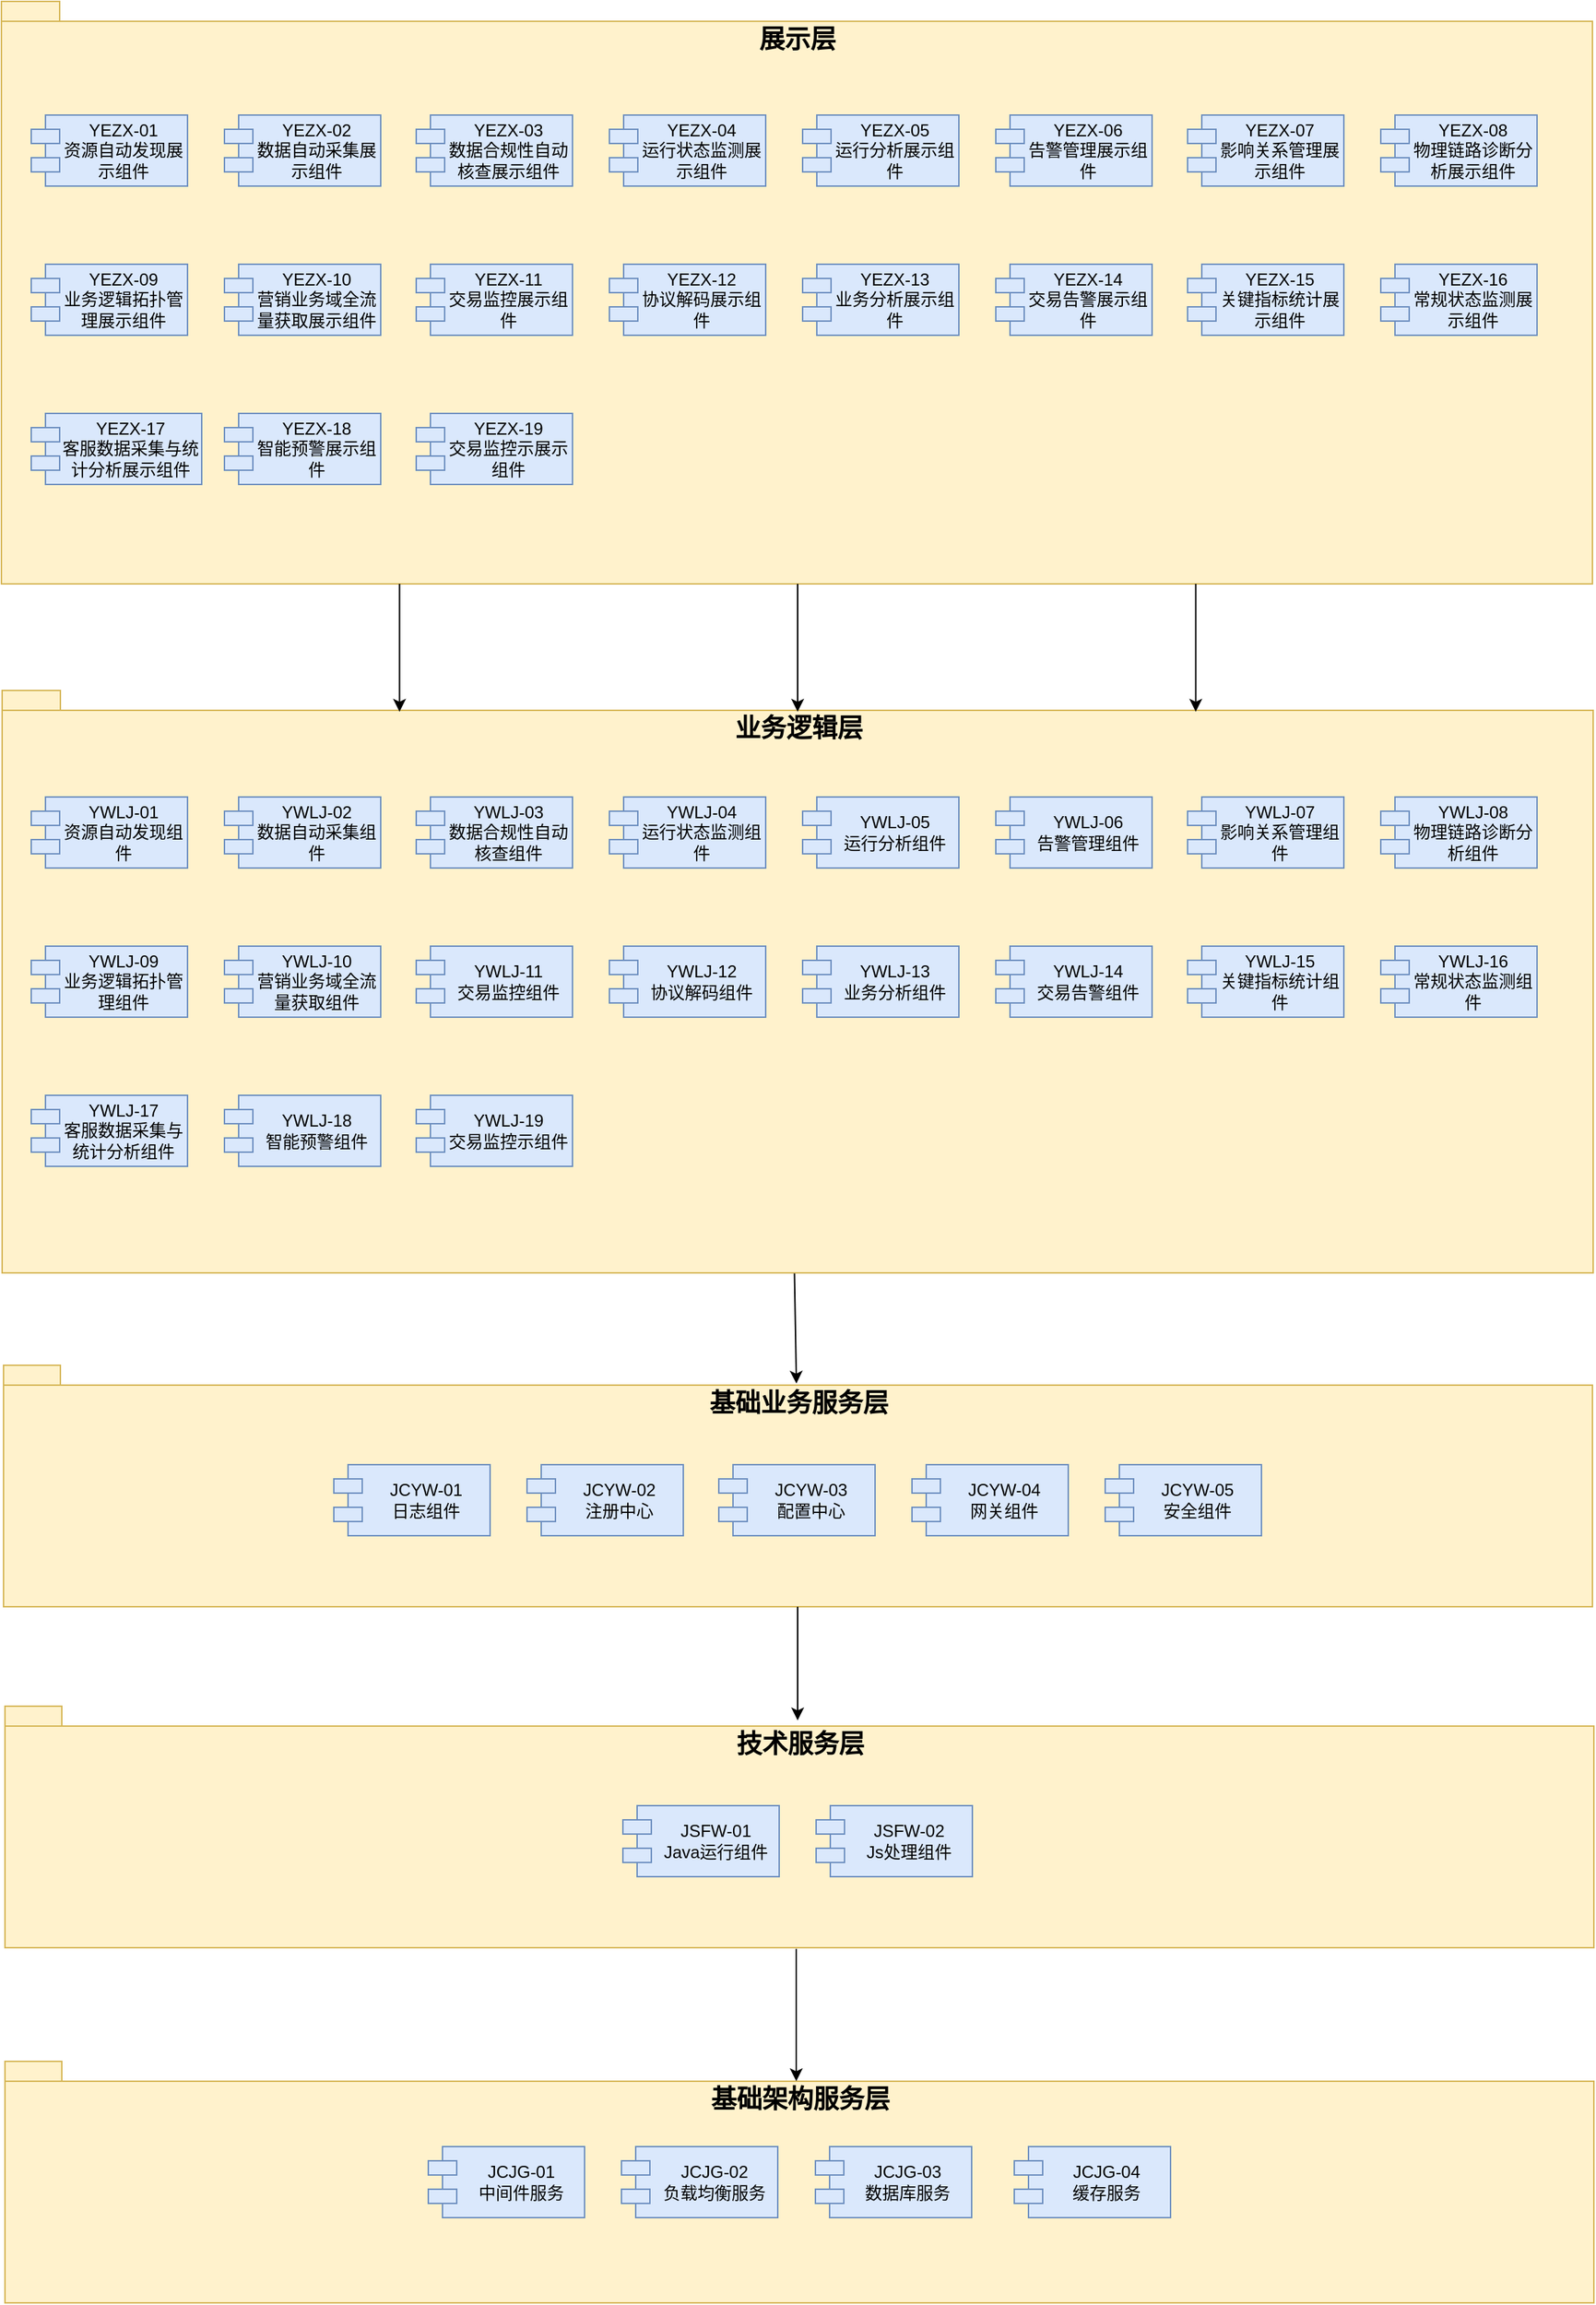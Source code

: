 <mxfile version="20.2.3" type="github">
  <diagram id="-nUlbiPWIa_YUagmwYu6" name="第 1 页">
    <mxGraphModel dx="2062" dy="1058" grid="1" gridSize="10" guides="1" tooltips="1" connect="1" arrows="1" fold="1" page="1" pageScale="1" pageWidth="1200" pageHeight="1920" math="0" shadow="0">
      <root>
        <mxCell id="0" />
        <mxCell id="1" parent="0" />
        <mxCell id="xfbAxuXr3Si1YzYXhxK_-109" value="基础架构服务层" style="shape=folder;fontStyle=1;spacingTop=10;tabWidth=40;tabHeight=14;tabPosition=left;html=1;fontSize=18;verticalAlign=top;fillColor=#fff2cc;strokeColor=#d6b656;" parent="1" vertex="1">
          <mxGeometry x="42.5" y="1470" width="1118.5" height="170" as="geometry" />
        </mxCell>
        <mxCell id="xfbAxuXr3Si1YzYXhxK_-108" value="技术服务层" style="shape=folder;fontStyle=1;spacingTop=10;tabWidth=40;tabHeight=14;tabPosition=left;html=1;fontSize=18;verticalAlign=top;fillColor=#fff2cc;strokeColor=#d6b656;" parent="1" vertex="1">
          <mxGeometry x="42.5" y="1220" width="1118.5" height="170" as="geometry" />
        </mxCell>
        <mxCell id="xfbAxuXr3Si1YzYXhxK_-104" value="基础业务服务层" style="shape=folder;fontStyle=1;spacingTop=10;tabWidth=40;tabHeight=14;tabPosition=left;html=1;fontSize=18;verticalAlign=top;fillColor=#fff2cc;strokeColor=#d6b656;" parent="1" vertex="1">
          <mxGeometry x="41.5" y="980" width="1118.5" height="170" as="geometry" />
        </mxCell>
        <mxCell id="xfbAxuXr3Si1YzYXhxK_-103" value="业务逻辑层" style="shape=folder;fontStyle=1;spacingTop=10;tabWidth=40;tabHeight=14;tabPosition=left;html=1;fontSize=18;verticalAlign=top;fillColor=#fff2cc;strokeColor=#d6b656;" parent="1" vertex="1">
          <mxGeometry x="40.5" y="505" width="1120" height="410" as="geometry" />
        </mxCell>
        <mxCell id="xfbAxuXr3Si1YzYXhxK_-101" value="展示层" style="shape=folder;fontStyle=1;spacingTop=10;tabWidth=40;tabHeight=14;tabPosition=left;html=1;fontSize=18;verticalAlign=top;fillColor=#fff2cc;strokeColor=#d6b656;" parent="1" vertex="1">
          <mxGeometry x="40" y="20" width="1120" height="410" as="geometry" />
        </mxCell>
        <mxCell id="xfbAxuXr3Si1YzYXhxK_-96" style="edgeStyle=orthogonalEdgeStyle;rounded=0;orthogonalLoop=1;jettySize=auto;html=1;exitX=0.5;exitY=1;exitDx=0;exitDy=0;entryX=0.5;entryY=0;entryDx=0;entryDy=0;fontSize=16;" parent="1" edge="1">
          <mxGeometry relative="1" as="geometry">
            <mxPoint x="600.5" y="1150" as="sourcePoint" />
            <mxPoint x="600.5" y="1230" as="targetPoint" />
          </mxGeometry>
        </mxCell>
        <mxCell id="xfbAxuXr3Si1YzYXhxK_-35" value="YWLJ-01&#xa;资源自动发现组件" style="shape=module;align=center;spacingLeft=20;align=center;verticalAlign=middle;whiteSpace=wrap;labelPosition=center;verticalLabelPosition=middle;fillColor=#dae8fc;strokeColor=#6c8ebf;" parent="1" vertex="1">
          <mxGeometry x="61" y="580" width="110" height="50" as="geometry" />
        </mxCell>
        <mxCell id="xfbAxuXr3Si1YzYXhxK_-36" value="YWLJ-02&#xa;数据自动采集组件" style="shape=module;align=center;spacingLeft=20;align=center;verticalAlign=middle;whiteSpace=wrap;labelPosition=center;verticalLabelPosition=middle;fillColor=#dae8fc;strokeColor=#6c8ebf;" parent="1" vertex="1">
          <mxGeometry x="197" y="580" width="110" height="50" as="geometry" />
        </mxCell>
        <mxCell id="xfbAxuXr3Si1YzYXhxK_-37" value="YWLJ-03&#xa;数据合规性自动核查组件" style="shape=module;align=center;spacingLeft=20;align=center;verticalAlign=middle;whiteSpace=wrap;labelPosition=center;verticalLabelPosition=middle;fillColor=#dae8fc;strokeColor=#6c8ebf;" parent="1" vertex="1">
          <mxGeometry x="332" y="580" width="110" height="50" as="geometry" />
        </mxCell>
        <mxCell id="xfbAxuXr3Si1YzYXhxK_-38" value="YWLJ-04&#xa;运行状态监测组件" style="shape=module;align=center;spacingLeft=20;align=center;verticalAlign=middle;whiteSpace=wrap;labelPosition=center;verticalLabelPosition=middle;fillColor=#dae8fc;strokeColor=#6c8ebf;" parent="1" vertex="1">
          <mxGeometry x="468" y="580" width="110" height="50" as="geometry" />
        </mxCell>
        <mxCell id="xfbAxuXr3Si1YzYXhxK_-39" value="YWLJ-06&#xa;告警管理组件" style="shape=module;align=center;spacingLeft=20;align=center;verticalAlign=middle;whiteSpace=wrap;labelPosition=center;verticalLabelPosition=middle;fillColor=#dae8fc;strokeColor=#6c8ebf;" parent="1" vertex="1">
          <mxGeometry x="740" y="580" width="110" height="50" as="geometry" />
        </mxCell>
        <mxCell id="xfbAxuXr3Si1YzYXhxK_-40" value="YWLJ-09&#xa;业务逻辑拓扑管理组件" style="shape=module;align=center;spacingLeft=20;align=center;verticalAlign=middle;whiteSpace=wrap;labelPosition=center;verticalLabelPosition=middle;fillColor=#dae8fc;strokeColor=#6c8ebf;" parent="1" vertex="1">
          <mxGeometry x="61" y="685" width="110" height="50" as="geometry" />
        </mxCell>
        <mxCell id="xfbAxuXr3Si1YzYXhxK_-41" value="YWLJ-10&#xa;营销业务域全流量获取组件" style="shape=module;align=center;spacingLeft=20;align=center;verticalAlign=middle;whiteSpace=wrap;labelPosition=center;verticalLabelPosition=middle;fillColor=#dae8fc;strokeColor=#6c8ebf;" parent="1" vertex="1">
          <mxGeometry x="197" y="685" width="110" height="50" as="geometry" />
        </mxCell>
        <mxCell id="xfbAxuXr3Si1YzYXhxK_-42" value="YWLJ-11&#xa;交易监控组件" style="shape=module;align=center;spacingLeft=20;align=center;verticalAlign=middle;whiteSpace=wrap;labelPosition=center;verticalLabelPosition=middle;fillColor=#dae8fc;strokeColor=#6c8ebf;" parent="1" vertex="1">
          <mxGeometry x="332" y="685" width="110" height="50" as="geometry" />
        </mxCell>
        <mxCell id="xfbAxuXr3Si1YzYXhxK_-43" value="YWLJ-12&#xa;协议解码组件" style="shape=module;align=center;spacingLeft=20;align=center;verticalAlign=middle;whiteSpace=wrap;labelPosition=center;verticalLabelPosition=middle;fillColor=#dae8fc;strokeColor=#6c8ebf;" parent="1" vertex="1">
          <mxGeometry x="468" y="685" width="110" height="50" as="geometry" />
        </mxCell>
        <mxCell id="xfbAxuXr3Si1YzYXhxK_-44" value="YWLJ-05&#xa;运行分析组件" style="shape=module;align=center;spacingLeft=20;align=center;verticalAlign=middle;whiteSpace=wrap;labelPosition=center;verticalLabelPosition=middle;fillColor=#dae8fc;strokeColor=#6c8ebf;" parent="1" vertex="1">
          <mxGeometry x="604" y="580" width="110" height="50" as="geometry" />
        </mxCell>
        <mxCell id="xfbAxuXr3Si1YzYXhxK_-45" value="YWLJ-07&#xa;影响关系管理组件" style="shape=module;align=center;spacingLeft=20;align=center;verticalAlign=middle;whiteSpace=wrap;labelPosition=center;verticalLabelPosition=middle;fillColor=#dae8fc;strokeColor=#6c8ebf;" parent="1" vertex="1">
          <mxGeometry x="875" y="580" width="110" height="50" as="geometry" />
        </mxCell>
        <mxCell id="xfbAxuXr3Si1YzYXhxK_-46" value="YWLJ-08&#xa;物理链路诊断分析组件" style="shape=module;align=center;spacingLeft=20;align=center;verticalAlign=middle;whiteSpace=wrap;labelPosition=center;verticalLabelPosition=middle;fillColor=#dae8fc;strokeColor=#6c8ebf;" parent="1" vertex="1">
          <mxGeometry x="1011" y="580" width="110" height="50" as="geometry" />
        </mxCell>
        <mxCell id="xfbAxuXr3Si1YzYXhxK_-47" value="YWLJ-13&#xa;业务分析组件" style="shape=module;align=center;spacingLeft=20;align=center;verticalAlign=middle;whiteSpace=wrap;labelPosition=center;verticalLabelPosition=middle;fillColor=#dae8fc;strokeColor=#6c8ebf;" parent="1" vertex="1">
          <mxGeometry x="604" y="685" width="110" height="50" as="geometry" />
        </mxCell>
        <mxCell id="xfbAxuXr3Si1YzYXhxK_-48" value="YWLJ-14&#xa;交易告警组件" style="shape=module;align=center;spacingLeft=20;align=center;verticalAlign=middle;whiteSpace=wrap;labelPosition=center;verticalLabelPosition=middle;fillColor=#dae8fc;strokeColor=#6c8ebf;" parent="1" vertex="1">
          <mxGeometry x="740" y="685" width="110" height="50" as="geometry" />
        </mxCell>
        <mxCell id="xfbAxuXr3Si1YzYXhxK_-49" value="YWLJ-19&#xa;交易监控示组件" style="shape=module;align=center;spacingLeft=20;align=center;verticalAlign=middle;whiteSpace=wrap;labelPosition=center;verticalLabelPosition=middle;fillColor=#dae8fc;strokeColor=#6c8ebf;" parent="1" vertex="1">
          <mxGeometry x="332" y="790" width="110" height="50" as="geometry" />
        </mxCell>
        <mxCell id="xfbAxuXr3Si1YzYXhxK_-50" value="YWLJ-15&#xa;关键指标统计组件" style="shape=module;align=center;spacingLeft=20;align=center;verticalAlign=middle;whiteSpace=wrap;labelPosition=center;verticalLabelPosition=middle;fillColor=#dae8fc;strokeColor=#6c8ebf;" parent="1" vertex="1">
          <mxGeometry x="875" y="685" width="110" height="50" as="geometry" />
        </mxCell>
        <mxCell id="xfbAxuXr3Si1YzYXhxK_-51" value="YWLJ-16&#xa;常规状态监测组件" style="shape=module;align=center;spacingLeft=20;align=center;verticalAlign=middle;whiteSpace=wrap;labelPosition=center;verticalLabelPosition=middle;fillColor=#dae8fc;strokeColor=#6c8ebf;" parent="1" vertex="1">
          <mxGeometry x="1011" y="685" width="110" height="50" as="geometry" />
        </mxCell>
        <mxCell id="xfbAxuXr3Si1YzYXhxK_-52" value="YWLJ-17&#xa;客服数据采集与统计分析组件" style="shape=module;align=center;spacingLeft=20;align=center;verticalAlign=middle;whiteSpace=wrap;labelPosition=center;verticalLabelPosition=middle;fillColor=#dae8fc;strokeColor=#6c8ebf;" parent="1" vertex="1">
          <mxGeometry x="61" y="790" width="110" height="50" as="geometry" />
        </mxCell>
        <mxCell id="xfbAxuXr3Si1YzYXhxK_-53" value="YWLJ-18&#xa;智能预警组件" style="shape=module;align=center;spacingLeft=20;align=center;verticalAlign=middle;whiteSpace=wrap;labelPosition=center;verticalLabelPosition=middle;fillColor=#dae8fc;strokeColor=#6c8ebf;" parent="1" vertex="1">
          <mxGeometry x="197" y="790" width="110" height="50" as="geometry" />
        </mxCell>
        <mxCell id="xfbAxuXr3Si1YzYXhxK_-76" value="JCYW-01&#xa;日志组件" style="shape=module;align=center;spacingLeft=20;align=center;verticalAlign=middle;whiteSpace=wrap;labelPosition=center;verticalLabelPosition=middle;fillColor=#dae8fc;strokeColor=#6c8ebf;" parent="1" vertex="1">
          <mxGeometry x="274" y="1050" width="110" height="50" as="geometry" />
        </mxCell>
        <mxCell id="xfbAxuXr3Si1YzYXhxK_-77" value="JCYW-02&#xa;注册中心" style="shape=module;align=center;spacingLeft=20;align=center;verticalAlign=middle;whiteSpace=wrap;labelPosition=center;verticalLabelPosition=middle;fillColor=#dae8fc;strokeColor=#6c8ebf;" parent="1" vertex="1">
          <mxGeometry x="410" y="1050" width="110" height="50" as="geometry" />
        </mxCell>
        <mxCell id="xfbAxuXr3Si1YzYXhxK_-78" value="JCYW-03&#xa;配置中心" style="shape=module;align=center;spacingLeft=20;align=center;verticalAlign=middle;whiteSpace=wrap;labelPosition=center;verticalLabelPosition=middle;fillColor=#dae8fc;strokeColor=#6c8ebf;" parent="1" vertex="1">
          <mxGeometry x="545" y="1050" width="110" height="50" as="geometry" />
        </mxCell>
        <mxCell id="xfbAxuXr3Si1YzYXhxK_-79" value="JCYW-04&#xa;网关组件" style="shape=module;align=center;spacingLeft=20;align=center;verticalAlign=middle;whiteSpace=wrap;labelPosition=center;verticalLabelPosition=middle;fillColor=#dae8fc;strokeColor=#6c8ebf;" parent="1" vertex="1">
          <mxGeometry x="681" y="1050" width="110" height="50" as="geometry" />
        </mxCell>
        <mxCell id="xfbAxuXr3Si1YzYXhxK_-81" value="JCYW-05&#xa;安全组件" style="shape=module;align=center;spacingLeft=20;align=center;verticalAlign=middle;whiteSpace=wrap;labelPosition=center;verticalLabelPosition=middle;fillColor=#dae8fc;strokeColor=#6c8ebf;" parent="1" vertex="1">
          <mxGeometry x="817" y="1050" width="110" height="50" as="geometry" />
        </mxCell>
        <mxCell id="xfbAxuXr3Si1YzYXhxK_-87" style="edgeStyle=orthogonalEdgeStyle;rounded=0;orthogonalLoop=1;jettySize=auto;html=1;exitX=0.25;exitY=1;exitDx=0;exitDy=0;entryX=0.25;entryY=0;entryDx=0;entryDy=0;fontSize=16;" parent="1" edge="1">
          <mxGeometry relative="1" as="geometry">
            <mxPoint x="320.25" y="430.0" as="sourcePoint" />
            <mxPoint x="320.25" y="520" as="targetPoint" />
          </mxGeometry>
        </mxCell>
        <mxCell id="xfbAxuXr3Si1YzYXhxK_-88" style="edgeStyle=orthogonalEdgeStyle;rounded=0;orthogonalLoop=1;jettySize=auto;html=1;exitX=0.5;exitY=1;exitDx=0;exitDy=0;entryX=0.5;entryY=0;entryDx=0;entryDy=0;fontSize=16;" parent="1" edge="1">
          <mxGeometry relative="1" as="geometry">
            <mxPoint x="600.5" y="430.0" as="sourcePoint" />
            <mxPoint x="600.5" y="520" as="targetPoint" />
          </mxGeometry>
        </mxCell>
        <mxCell id="xfbAxuXr3Si1YzYXhxK_-89" style="edgeStyle=orthogonalEdgeStyle;rounded=0;orthogonalLoop=1;jettySize=auto;html=1;exitX=0.75;exitY=1;exitDx=0;exitDy=0;entryX=0.75;entryY=0;entryDx=0;entryDy=0;fontSize=16;" parent="1" edge="1">
          <mxGeometry relative="1" as="geometry">
            <mxPoint x="880.75" y="430.0" as="sourcePoint" />
            <mxPoint x="880.75" y="520" as="targetPoint" />
          </mxGeometry>
        </mxCell>
        <mxCell id="xfbAxuXr3Si1YzYXhxK_-93" value="JSFW-01&#xa;Java运行组件" style="shape=module;align=center;spacingLeft=20;align=center;verticalAlign=middle;whiteSpace=wrap;labelPosition=center;verticalLabelPosition=middle;fillColor=#dae8fc;strokeColor=#6c8ebf;" parent="1" vertex="1">
          <mxGeometry x="477.5" y="1290" width="110" height="50" as="geometry" />
        </mxCell>
        <mxCell id="xfbAxuXr3Si1YzYXhxK_-94" value="JSFW-02&#xa;Js处理组件" style="shape=module;align=center;spacingLeft=20;align=center;verticalAlign=middle;whiteSpace=wrap;labelPosition=center;verticalLabelPosition=middle;fillColor=#dae8fc;strokeColor=#6c8ebf;" parent="1" vertex="1">
          <mxGeometry x="613.5" y="1290" width="110" height="50" as="geometry" />
        </mxCell>
        <mxCell id="xfbAxuXr3Si1YzYXhxK_-98" value="JCJG-01&#xa;中间件服务" style="shape=module;align=center;spacingLeft=20;align=center;verticalAlign=middle;whiteSpace=wrap;labelPosition=center;verticalLabelPosition=middle;fillColor=#dae8fc;strokeColor=#6c8ebf;" parent="1" vertex="1">
          <mxGeometry x="340.5" y="1530" width="110" height="50" as="geometry" />
        </mxCell>
        <mxCell id="xfbAxuXr3Si1YzYXhxK_-99" value="JCJG-02&#xa;负载均衡服务" style="shape=module;align=center;spacingLeft=20;align=center;verticalAlign=middle;whiteSpace=wrap;labelPosition=center;verticalLabelPosition=middle;fillColor=#dae8fc;strokeColor=#6c8ebf;" parent="1" vertex="1">
          <mxGeometry x="476.5" y="1530" width="110" height="50" as="geometry" />
        </mxCell>
        <mxCell id="xfbAxuXr3Si1YzYXhxK_-2" value="YEZX-01&#xa;资源自动发现展示组件" style="shape=module;align=center;spacingLeft=20;align=center;verticalAlign=middle;labelPosition=center;verticalLabelPosition=middle;fillColor=#dae8fc;strokeColor=#6c8ebf;whiteSpace=wrap;" parent="1" vertex="1">
          <mxGeometry x="61" y="100" width="110" height="50" as="geometry" />
        </mxCell>
        <mxCell id="xfbAxuXr3Si1YzYXhxK_-3" value="YEZX-02&#xa;数据自动采集展示组件" style="shape=module;align=center;spacingLeft=20;align=center;verticalAlign=middle;whiteSpace=wrap;labelPosition=center;verticalLabelPosition=middle;fillColor=#dae8fc;strokeColor=#6c8ebf;" parent="1" vertex="1">
          <mxGeometry x="197" y="100" width="110" height="50" as="geometry" />
        </mxCell>
        <mxCell id="xfbAxuXr3Si1YzYXhxK_-4" value="YEZX-03&#xa;数据合规性自动核查展示组件" style="shape=module;align=center;spacingLeft=20;align=center;verticalAlign=middle;whiteSpace=wrap;labelPosition=center;verticalLabelPosition=middle;fillColor=#dae8fc;strokeColor=#6c8ebf;" parent="1" vertex="1">
          <mxGeometry x="332" y="100" width="110" height="50" as="geometry" />
        </mxCell>
        <mxCell id="xfbAxuXr3Si1YzYXhxK_-5" value="YEZX-04&#xa;运行状态监测展示组件" style="shape=module;align=center;spacingLeft=20;align=center;verticalAlign=middle;whiteSpace=wrap;labelPosition=center;verticalLabelPosition=middle;fillColor=#dae8fc;strokeColor=#6c8ebf;" parent="1" vertex="1">
          <mxGeometry x="468" y="100" width="110" height="50" as="geometry" />
        </mxCell>
        <mxCell id="xfbAxuXr3Si1YzYXhxK_-6" value="YEZX-06&#xa;告警管理展示组件" style="shape=module;align=center;spacingLeft=20;align=center;verticalAlign=middle;whiteSpace=wrap;labelPosition=center;verticalLabelPosition=middle;fillColor=#dae8fc;strokeColor=#6c8ebf;" parent="1" vertex="1">
          <mxGeometry x="740" y="100" width="110" height="50" as="geometry" />
        </mxCell>
        <mxCell id="xfbAxuXr3Si1YzYXhxK_-7" value="YEZX-09&#xa;业务逻辑拓扑管理展示组件" style="shape=module;align=center;spacingLeft=20;align=center;verticalAlign=middle;whiteSpace=wrap;labelPosition=center;verticalLabelPosition=middle;fillColor=#dae8fc;strokeColor=#6c8ebf;" parent="1" vertex="1">
          <mxGeometry x="61" y="205" width="110" height="50" as="geometry" />
        </mxCell>
        <mxCell id="xfbAxuXr3Si1YzYXhxK_-10" value="YEZX-10&#xa;营销业务域全流量获取展示组件" style="shape=module;align=center;spacingLeft=20;align=center;verticalAlign=middle;whiteSpace=wrap;labelPosition=center;verticalLabelPosition=middle;fillColor=#dae8fc;strokeColor=#6c8ebf;" parent="1" vertex="1">
          <mxGeometry x="197" y="205" width="110" height="50" as="geometry" />
        </mxCell>
        <mxCell id="xfbAxuXr3Si1YzYXhxK_-12" value="YEZX-11&#xa;交易监控展示组件" style="shape=module;align=center;spacingLeft=20;align=center;verticalAlign=middle;whiteSpace=wrap;labelPosition=center;verticalLabelPosition=middle;fillColor=#dae8fc;strokeColor=#6c8ebf;" parent="1" vertex="1">
          <mxGeometry x="332" y="205" width="110" height="50" as="geometry" />
        </mxCell>
        <mxCell id="xfbAxuXr3Si1YzYXhxK_-13" value="YEZX-12&#xa;协议解码展示组件" style="shape=module;align=center;spacingLeft=20;align=center;verticalAlign=middle;whiteSpace=wrap;labelPosition=center;verticalLabelPosition=middle;fillColor=#dae8fc;strokeColor=#6c8ebf;" parent="1" vertex="1">
          <mxGeometry x="468" y="205" width="110" height="50" as="geometry" />
        </mxCell>
        <mxCell id="xfbAxuXr3Si1YzYXhxK_-14" value="YEZX-05&#xa;运行分析展示组件" style="shape=module;align=center;spacingLeft=20;align=center;verticalAlign=middle;whiteSpace=wrap;labelPosition=center;verticalLabelPosition=middle;fillColor=#dae8fc;strokeColor=#6c8ebf;" parent="1" vertex="1">
          <mxGeometry x="604" y="100" width="110" height="50" as="geometry" />
        </mxCell>
        <mxCell id="xfbAxuXr3Si1YzYXhxK_-15" value="YEZX-07&#xa;影响关系管理展示组件" style="shape=module;align=center;spacingLeft=20;align=center;verticalAlign=middle;whiteSpace=wrap;labelPosition=center;verticalLabelPosition=middle;fillColor=#dae8fc;strokeColor=#6c8ebf;" parent="1" vertex="1">
          <mxGeometry x="875" y="100" width="110" height="50" as="geometry" />
        </mxCell>
        <mxCell id="xfbAxuXr3Si1YzYXhxK_-16" value="YEZX-08&#xa;物理链路诊断分析展示组件" style="shape=module;align=center;spacingLeft=20;align=center;verticalAlign=middle;whiteSpace=wrap;labelPosition=center;verticalLabelPosition=middle;fillColor=#dae8fc;strokeColor=#6c8ebf;" parent="1" vertex="1">
          <mxGeometry x="1011" y="100" width="110" height="50" as="geometry" />
        </mxCell>
        <mxCell id="xfbAxuXr3Si1YzYXhxK_-17" value="YEZX-13&#xa;业务分析展示组件" style="shape=module;align=center;spacingLeft=20;align=center;verticalAlign=middle;whiteSpace=wrap;labelPosition=center;verticalLabelPosition=middle;fillColor=#dae8fc;strokeColor=#6c8ebf;" parent="1" vertex="1">
          <mxGeometry x="604" y="205" width="110" height="50" as="geometry" />
        </mxCell>
        <mxCell id="xfbAxuXr3Si1YzYXhxK_-18" value="YEZX-14&#xa;交易告警展示组件" style="shape=module;align=center;spacingLeft=20;align=center;verticalAlign=middle;whiteSpace=wrap;labelPosition=center;verticalLabelPosition=middle;fillColor=#dae8fc;strokeColor=#6c8ebf;" parent="1" vertex="1">
          <mxGeometry x="740" y="205" width="110" height="50" as="geometry" />
        </mxCell>
        <mxCell id="xfbAxuXr3Si1YzYXhxK_-19" value="YEZX-19&#xa;交易监控示展示组件" style="shape=module;align=center;spacingLeft=20;align=center;verticalAlign=middle;whiteSpace=wrap;labelPosition=center;verticalLabelPosition=middle;fillColor=#dae8fc;strokeColor=#6c8ebf;" parent="1" vertex="1">
          <mxGeometry x="332" y="310" width="110" height="50" as="geometry" />
        </mxCell>
        <mxCell id="xfbAxuXr3Si1YzYXhxK_-20" value="YEZX-15&#xa;关键指标统计展示组件" style="shape=module;align=center;spacingLeft=20;align=center;verticalAlign=middle;whiteSpace=wrap;labelPosition=center;verticalLabelPosition=middle;fillColor=#dae8fc;strokeColor=#6c8ebf;" parent="1" vertex="1">
          <mxGeometry x="875" y="205" width="110" height="50" as="geometry" />
        </mxCell>
        <mxCell id="xfbAxuXr3Si1YzYXhxK_-21" value="YEZX-16&#xa;常规状态监测展示组件" style="shape=module;align=center;spacingLeft=20;align=center;verticalAlign=middle;whiteSpace=wrap;labelPosition=center;verticalLabelPosition=middle;fillColor=#dae8fc;strokeColor=#6c8ebf;" parent="1" vertex="1">
          <mxGeometry x="1011" y="205" width="110" height="50" as="geometry" />
        </mxCell>
        <mxCell id="xfbAxuXr3Si1YzYXhxK_-22" value="YEZX-17&#xa;客服数据采集与统计分析展示组件" style="shape=module;align=center;spacingLeft=20;align=center;verticalAlign=middle;whiteSpace=wrap;labelPosition=center;verticalLabelPosition=middle;fillColor=#dae8fc;strokeColor=#6c8ebf;" parent="1" vertex="1">
          <mxGeometry x="61" y="310" width="120" height="50" as="geometry" />
        </mxCell>
        <mxCell id="xfbAxuXr3Si1YzYXhxK_-23" value="YEZX-18&#xa;智能预警展示组件" style="shape=module;align=center;spacingLeft=20;align=center;verticalAlign=middle;whiteSpace=wrap;labelPosition=center;verticalLabelPosition=middle;fillColor=#dae8fc;strokeColor=#6c8ebf;" parent="1" vertex="1">
          <mxGeometry x="197" y="310" width="110" height="50" as="geometry" />
        </mxCell>
        <mxCell id="xfbAxuXr3Si1YzYXhxK_-107" value="" style="endArrow=classic;html=1;rounded=0;fontSize=18;exitX=0.498;exitY=1.001;exitDx=0;exitDy=0;exitPerimeter=0;entryX=0.499;entryY=0.076;entryDx=0;entryDy=0;entryPerimeter=0;" parent="1" source="xfbAxuXr3Si1YzYXhxK_-103" target="xfbAxuXr3Si1YzYXhxK_-104" edge="1">
          <mxGeometry width="50" height="50" relative="1" as="geometry">
            <mxPoint x="590" y="930" as="sourcePoint" />
            <mxPoint x="610" y="930" as="targetPoint" />
          </mxGeometry>
        </mxCell>
        <mxCell id="xfbAxuXr3Si1YzYXhxK_-110" value="" style="endArrow=classic;html=1;rounded=0;fontSize=18;exitX=0.498;exitY=1.005;exitDx=0;exitDy=0;exitPerimeter=0;entryX=0.498;entryY=0.082;entryDx=0;entryDy=0;entryPerimeter=0;" parent="1" source="xfbAxuXr3Si1YzYXhxK_-108" target="xfbAxuXr3Si1YzYXhxK_-109" edge="1">
          <mxGeometry width="50" height="50" relative="1" as="geometry">
            <mxPoint x="580" y="1450" as="sourcePoint" />
            <mxPoint x="630" y="1400" as="targetPoint" />
          </mxGeometry>
        </mxCell>
        <mxCell id="xfbAxuXr3Si1YzYXhxK_-111" value="JCJG-03&#xa;数据库服务" style="shape=module;align=center;spacingLeft=20;align=center;verticalAlign=middle;whiteSpace=wrap;labelPosition=center;verticalLabelPosition=middle;fillColor=#dae8fc;strokeColor=#6c8ebf;" parent="1" vertex="1">
          <mxGeometry x="613" y="1530" width="110" height="50" as="geometry" />
        </mxCell>
        <mxCell id="xfbAxuXr3Si1YzYXhxK_-112" value="JCJG-04&#xa;缓存服务" style="shape=module;align=center;spacingLeft=20;align=center;verticalAlign=middle;whiteSpace=wrap;labelPosition=center;verticalLabelPosition=middle;fillColor=#dae8fc;strokeColor=#6c8ebf;" parent="1" vertex="1">
          <mxGeometry x="753" y="1530" width="110" height="50" as="geometry" />
        </mxCell>
      </root>
    </mxGraphModel>
  </diagram>
</mxfile>
